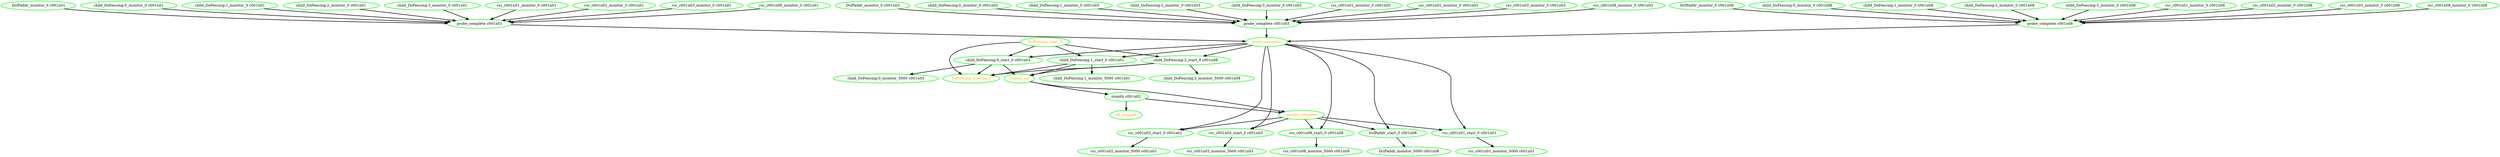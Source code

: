 digraph "g" {
"DcIPaddr_monitor_0 c001n01" -> "probe_complete c001n01" [ style = bold]
"DcIPaddr_monitor_0 c001n01" [ style=bold color="green" fontcolor="black"  ]
"DcIPaddr_monitor_0 c001n03" -> "probe_complete c001n03" [ style = bold]
"DcIPaddr_monitor_0 c001n03" [ style=bold color="green" fontcolor="black"  ]
"DcIPaddr_monitor_0 c001n08" -> "probe_complete c001n08" [ style = bold]
"DcIPaddr_monitor_0 c001n08" [ style=bold color="green" fontcolor="black"  ]
"DcIPaddr_monitor_5000 c001n08" [ style=bold color="green" fontcolor="black"  ]
"DcIPaddr_start_0 c001n08" -> "DcIPaddr_monitor_5000 c001n08" [ style = bold]
"DcIPaddr_start_0 c001n08" [ style=bold color="green" fontcolor="black"  ]
"DoFencing_running_0" [ style=bold color="green" fontcolor="orange"  ]
"DoFencing_start_0" -> "DoFencing_running_0" [ style = bold]
"DoFencing_start_0" -> "child_DoFencing:0_start_0 c001n03" [ style = bold]
"DoFencing_start_0" -> "child_DoFencing:1_start_0 c001n01" [ style = bold]
"DoFencing_start_0" -> "child_DoFencing:2_start_0 c001n08" [ style = bold]
"DoFencing_start_0" [ style=bold color="green" fontcolor="orange"  ]
"all_stopped" [ style=bold color="green" fontcolor="orange"  ]
"child_DoFencing:0_monitor_0 c001n01" -> "probe_complete c001n01" [ style = bold]
"child_DoFencing:0_monitor_0 c001n01" [ style=bold color="green" fontcolor="black"  ]
"child_DoFencing:0_monitor_0 c001n03" -> "probe_complete c001n03" [ style = bold]
"child_DoFencing:0_monitor_0 c001n03" [ style=bold color="green" fontcolor="black"  ]
"child_DoFencing:0_monitor_0 c001n08" -> "probe_complete c001n08" [ style = bold]
"child_DoFencing:0_monitor_0 c001n08" [ style=bold color="green" fontcolor="black"  ]
"child_DoFencing:0_monitor_5000 c001n03" [ style=bold color="green" fontcolor="black"  ]
"child_DoFencing:0_start_0 c001n03" -> "DoFencing_running_0" [ style = bold]
"child_DoFencing:0_start_0 c001n03" -> "child_DoFencing:0_monitor_5000 c001n03" [ style = bold]
"child_DoFencing:0_start_0 c001n03" -> "stonith_up" [ style = bold]
"child_DoFencing:0_start_0 c001n03" [ style=bold color="green" fontcolor="black"  ]
"child_DoFencing:1_monitor_0 c001n01" -> "probe_complete c001n01" [ style = bold]
"child_DoFencing:1_monitor_0 c001n01" [ style=bold color="green" fontcolor="black"  ]
"child_DoFencing:1_monitor_0 c001n03" -> "probe_complete c001n03" [ style = bold]
"child_DoFencing:1_monitor_0 c001n03" [ style=bold color="green" fontcolor="black"  ]
"child_DoFencing:1_monitor_0 c001n08" -> "probe_complete c001n08" [ style = bold]
"child_DoFencing:1_monitor_0 c001n08" [ style=bold color="green" fontcolor="black"  ]
"child_DoFencing:1_monitor_5000 c001n01" [ style=bold color="green" fontcolor="black"  ]
"child_DoFencing:1_start_0 c001n01" -> "DoFencing_running_0" [ style = bold]
"child_DoFencing:1_start_0 c001n01" -> "child_DoFencing:1_monitor_5000 c001n01" [ style = bold]
"child_DoFencing:1_start_0 c001n01" -> "stonith_up" [ style = bold]
"child_DoFencing:1_start_0 c001n01" [ style=bold color="green" fontcolor="black"  ]
"child_DoFencing:2_monitor_0 c001n01" -> "probe_complete c001n01" [ style = bold]
"child_DoFencing:2_monitor_0 c001n01" [ style=bold color="green" fontcolor="black"  ]
"child_DoFencing:2_monitor_0 c001n03" -> "probe_complete c001n03" [ style = bold]
"child_DoFencing:2_monitor_0 c001n03" [ style=bold color="green" fontcolor="black"  ]
"child_DoFencing:2_monitor_0 c001n08" -> "probe_complete c001n08" [ style = bold]
"child_DoFencing:2_monitor_0 c001n08" [ style=bold color="green" fontcolor="black"  ]
"child_DoFencing:2_monitor_5000 c001n08" [ style=bold color="green" fontcolor="black"  ]
"child_DoFencing:2_start_0 c001n08" -> "DoFencing_running_0" [ style = bold]
"child_DoFencing:2_start_0 c001n08" -> "child_DoFencing:2_monitor_5000 c001n08" [ style = bold]
"child_DoFencing:2_start_0 c001n08" -> "stonith_up" [ style = bold]
"child_DoFencing:2_start_0 c001n08" [ style=bold color="green" fontcolor="black"  ]
"child_DoFencing:3_monitor_0 c001n01" -> "probe_complete c001n01" [ style = bold]
"child_DoFencing:3_monitor_0 c001n01" [ style=bold color="green" fontcolor="black"  ]
"child_DoFencing:3_monitor_0 c001n03" -> "probe_complete c001n03" [ style = bold]
"child_DoFencing:3_monitor_0 c001n03" [ style=bold color="green" fontcolor="black"  ]
"child_DoFencing:3_monitor_0 c001n08" -> "probe_complete c001n08" [ style = bold]
"child_DoFencing:3_monitor_0 c001n08" [ style=bold color="green" fontcolor="black"  ]
"probe_complete c001n01" -> "probe_complete" [ style = bold]
"probe_complete c001n01" [ style=bold color="green" fontcolor="black"  ]
"probe_complete c001n03" -> "probe_complete" [ style = bold]
"probe_complete c001n03" [ style=bold color="green" fontcolor="black"  ]
"probe_complete c001n08" -> "probe_complete" [ style = bold]
"probe_complete c001n08" [ style=bold color="green" fontcolor="black"  ]
"probe_complete" -> "DcIPaddr_start_0 c001n08" [ style = bold]
"probe_complete" -> "child_DoFencing:0_start_0 c001n03" [ style = bold]
"probe_complete" -> "child_DoFencing:1_start_0 c001n01" [ style = bold]
"probe_complete" -> "child_DoFencing:2_start_0 c001n08" [ style = bold]
"probe_complete" -> "rsc_c001n01_start_0 c001n01" [ style = bold]
"probe_complete" -> "rsc_c001n02_start_0 c001n01" [ style = bold]
"probe_complete" -> "rsc_c001n03_start_0 c001n03" [ style = bold]
"probe_complete" -> "rsc_c001n08_start_0 c001n08" [ style = bold]
"probe_complete" [ style=bold color="green" fontcolor="orange"  ]
"rsc_c001n01_monitor_0 c001n01" -> "probe_complete c001n01" [ style = bold]
"rsc_c001n01_monitor_0 c001n01" [ style=bold color="green" fontcolor="black"  ]
"rsc_c001n01_monitor_0 c001n03" -> "probe_complete c001n03" [ style = bold]
"rsc_c001n01_monitor_0 c001n03" [ style=bold color="green" fontcolor="black"  ]
"rsc_c001n01_monitor_0 c001n08" -> "probe_complete c001n08" [ style = bold]
"rsc_c001n01_monitor_0 c001n08" [ style=bold color="green" fontcolor="black"  ]
"rsc_c001n01_monitor_5000 c001n01" [ style=bold color="green" fontcolor="black"  ]
"rsc_c001n01_start_0 c001n01" -> "rsc_c001n01_monitor_5000 c001n01" [ style = bold]
"rsc_c001n01_start_0 c001n01" [ style=bold color="green" fontcolor="black"  ]
"rsc_c001n02_monitor_0 c001n01" -> "probe_complete c001n01" [ style = bold]
"rsc_c001n02_monitor_0 c001n01" [ style=bold color="green" fontcolor="black"  ]
"rsc_c001n02_monitor_0 c001n03" -> "probe_complete c001n03" [ style = bold]
"rsc_c001n02_monitor_0 c001n03" [ style=bold color="green" fontcolor="black"  ]
"rsc_c001n02_monitor_0 c001n08" -> "probe_complete c001n08" [ style = bold]
"rsc_c001n02_monitor_0 c001n08" [ style=bold color="green" fontcolor="black"  ]
"rsc_c001n02_monitor_5000 c001n01" [ style=bold color="green" fontcolor="black"  ]
"rsc_c001n02_start_0 c001n01" -> "rsc_c001n02_monitor_5000 c001n01" [ style = bold]
"rsc_c001n02_start_0 c001n01" [ style=bold color="green" fontcolor="black"  ]
"rsc_c001n03_monitor_0 c001n01" -> "probe_complete c001n01" [ style = bold]
"rsc_c001n03_monitor_0 c001n01" [ style=bold color="green" fontcolor="black"  ]
"rsc_c001n03_monitor_0 c001n03" -> "probe_complete c001n03" [ style = bold]
"rsc_c001n03_monitor_0 c001n03" [ style=bold color="green" fontcolor="black"  ]
"rsc_c001n03_monitor_0 c001n08" -> "probe_complete c001n08" [ style = bold]
"rsc_c001n03_monitor_0 c001n08" [ style=bold color="green" fontcolor="black"  ]
"rsc_c001n03_monitor_5000 c001n03" [ style=bold color="green" fontcolor="black"  ]
"rsc_c001n03_start_0 c001n03" -> "rsc_c001n03_monitor_5000 c001n03" [ style = bold]
"rsc_c001n03_start_0 c001n03" [ style=bold color="green" fontcolor="black"  ]
"rsc_c001n08_monitor_0 c001n01" -> "probe_complete c001n01" [ style = bold]
"rsc_c001n08_monitor_0 c001n01" [ style=bold color="green" fontcolor="black"  ]
"rsc_c001n08_monitor_0 c001n03" -> "probe_complete c001n03" [ style = bold]
"rsc_c001n08_monitor_0 c001n03" [ style=bold color="green" fontcolor="black"  ]
"rsc_c001n08_monitor_0 c001n08" -> "probe_complete c001n08" [ style = bold]
"rsc_c001n08_monitor_0 c001n08" [ style=bold color="green" fontcolor="black"  ]
"rsc_c001n08_monitor_5000 c001n08" [ style=bold color="green" fontcolor="black"  ]
"rsc_c001n08_start_0 c001n08" -> "rsc_c001n08_monitor_5000 c001n08" [ style = bold]
"rsc_c001n08_start_0 c001n08" [ style=bold color="green" fontcolor="black"  ]
"stonith c001n02" -> "all_stopped" [ style = bold]
"stonith c001n02" -> "stonith_complete" [ style = bold]
"stonith c001n02" [ style=bold color="green" fontcolor="black"  ]
"stonith_complete" -> "DcIPaddr_start_0 c001n08" [ style = bold]
"stonith_complete" -> "rsc_c001n01_start_0 c001n01" [ style = bold]
"stonith_complete" -> "rsc_c001n02_start_0 c001n01" [ style = bold]
"stonith_complete" -> "rsc_c001n03_start_0 c001n03" [ style = bold]
"stonith_complete" -> "rsc_c001n08_start_0 c001n08" [ style = bold]
"stonith_complete" [ style=bold color="green" fontcolor="orange"  ]
"stonith_up" -> "stonith c001n02" [ style = bold]
"stonith_up" -> "stonith_complete" [ style = bold]
"stonith_up" [ style=bold color="green" fontcolor="orange"  ]
}
